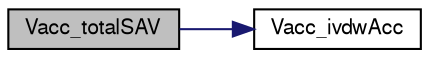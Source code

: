 digraph "Vacc_totalSAV"
{
  edge [fontname="FreeSans",fontsize="10",labelfontname="FreeSans",labelfontsize="10"];
  node [fontname="FreeSans",fontsize="10",shape=record];
  rankdir="LR";
  Node1 [label="Vacc_totalSAV",height=0.2,width=0.4,color="black", fillcolor="grey75", style="filled" fontcolor="black"];
  Node1 -> Node2 [color="midnightblue",fontsize="10",style="solid",fontname="FreeSans"];
  Node2 [label="Vacc_ivdwAcc",height=0.2,width=0.4,color="black", fillcolor="white", style="filled",URL="$group___vacc.html#ga050da431e776227898c5a7e7060d2202",tooltip="Report inflated van der Waals accessibility."];
}
